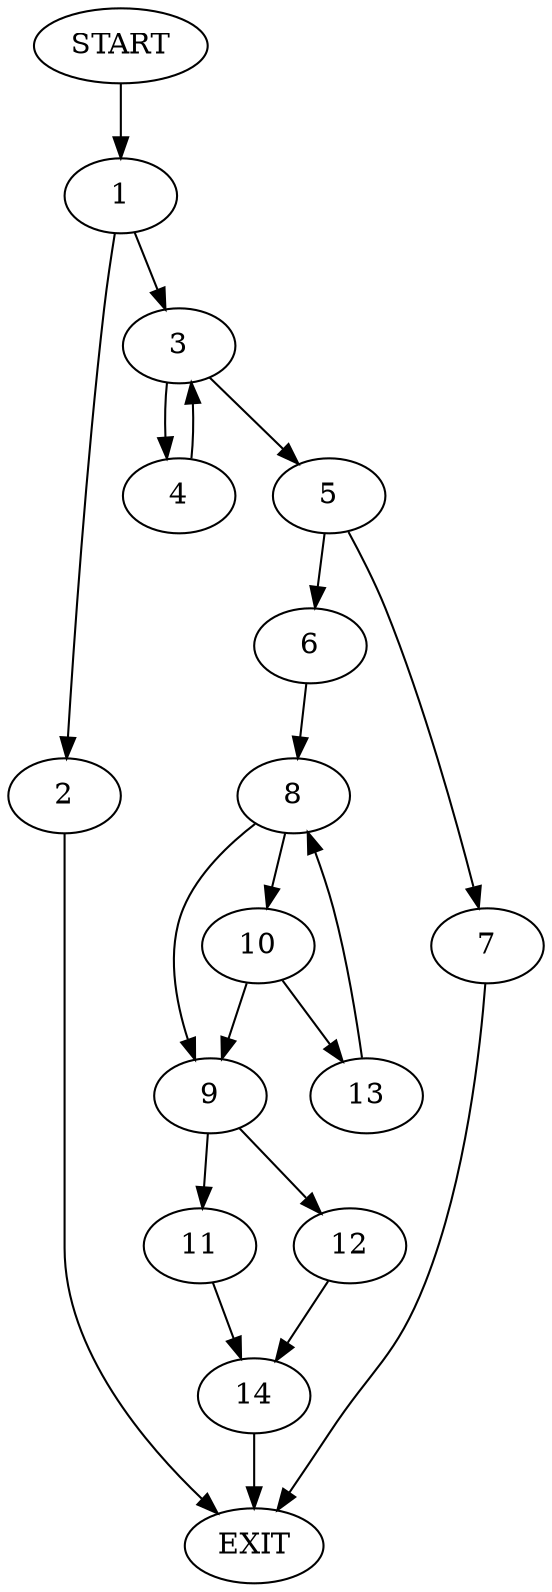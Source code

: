 digraph {
0 [label="START"]
15 [label="EXIT"]
0 -> 1
1 -> 2
1 -> 3
3 -> 4
3 -> 5
2 -> 15
5 -> 6
5 -> 7
4 -> 3
7 -> 15
6 -> 8
8 -> 9
8 -> 10
9 -> 11
9 -> 12
10 -> 9
10 -> 13
13 -> 8
12 -> 14
11 -> 14
14 -> 15
}
